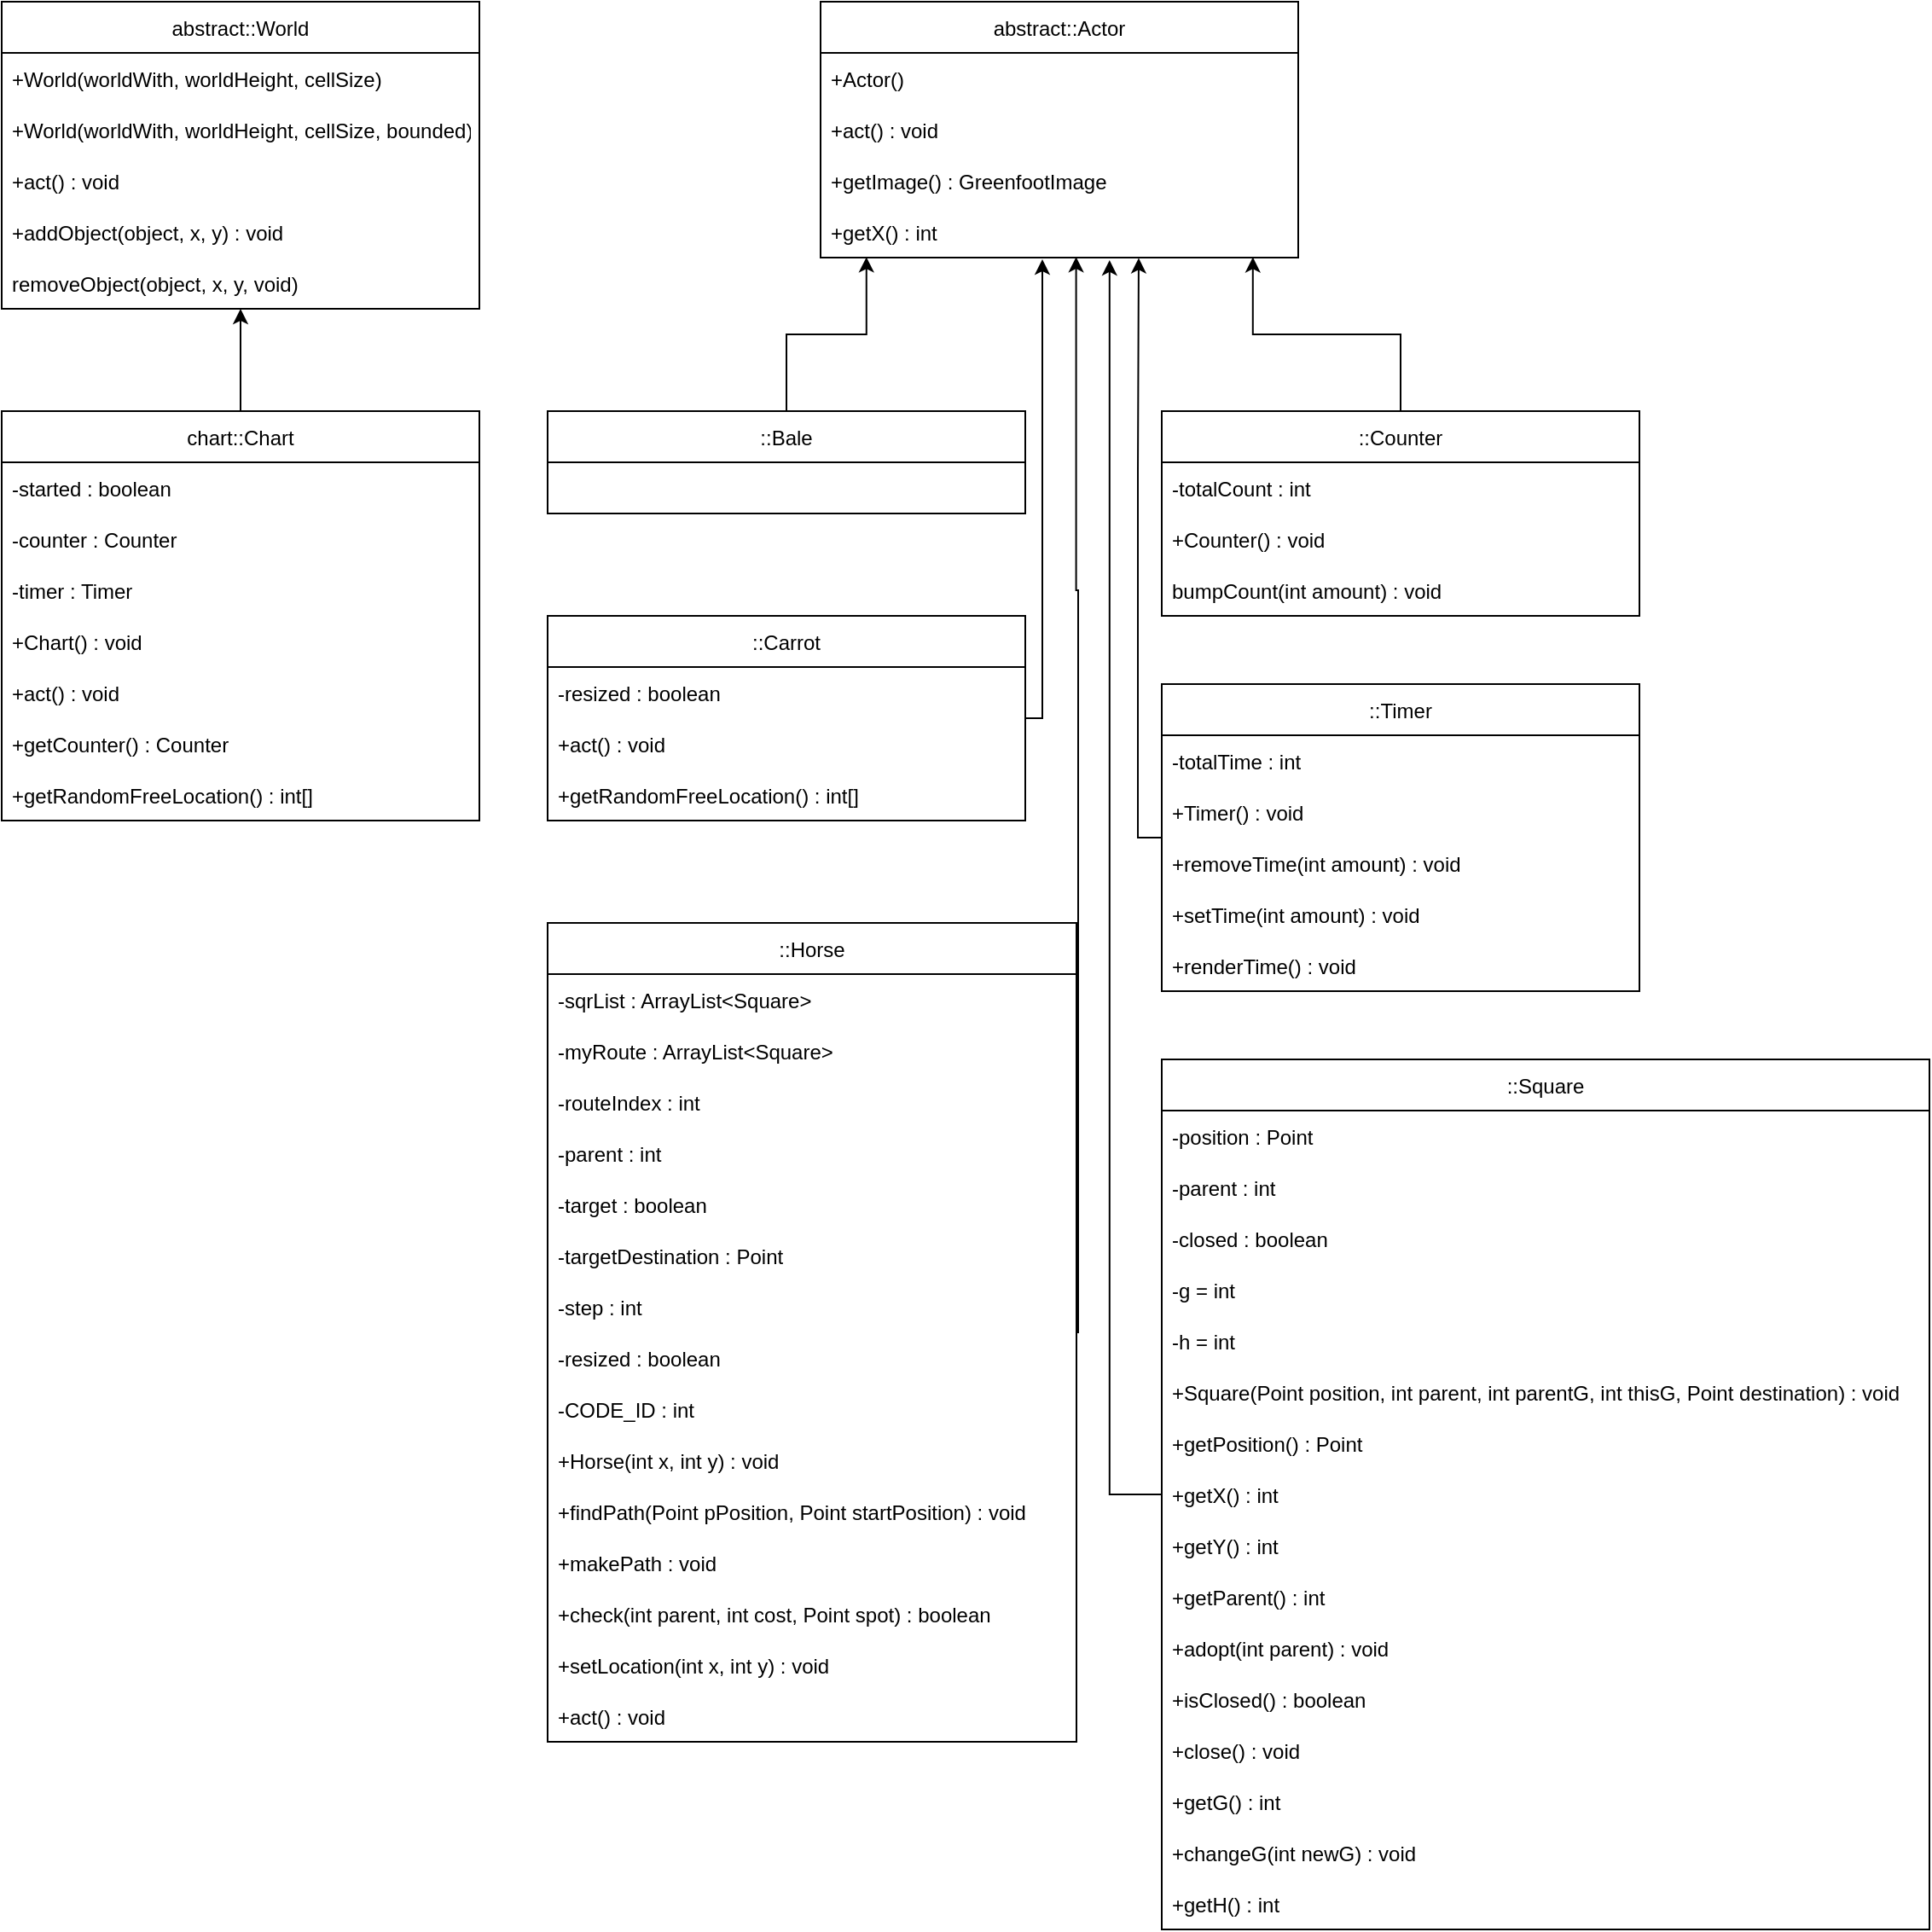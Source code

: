 <mxfile version="20.3.0" type="device"><diagram id="F1iDIai3FL7o94jOuNbl" name="Page-1"><mxGraphModel dx="1038" dy="641" grid="1" gridSize="10" guides="1" tooltips="1" connect="1" arrows="1" fold="1" page="1" pageScale="1" pageWidth="850" pageHeight="1100" math="0" shadow="0"><root><mxCell id="0"/><mxCell id="1" parent="0"/><mxCell id="ZDppkXpj8re9VdYyI6ev-3" value="abstract::World" style="swimlane;fontStyle=0;childLayout=stackLayout;horizontal=1;startSize=30;horizontalStack=0;resizeParent=1;resizeParentMax=0;resizeLast=0;collapsible=1;marginBottom=0;" parent="1" vertex="1"><mxGeometry x="40" y="40" width="280" height="180" as="geometry"/></mxCell><mxCell id="ZDppkXpj8re9VdYyI6ev-4" value="+World(worldWith, worldHeight, cellSize)" style="text;strokeColor=none;fillColor=none;align=left;verticalAlign=middle;spacingLeft=4;spacingRight=4;overflow=hidden;points=[[0,0.5],[1,0.5]];portConstraint=eastwest;rotatable=0;" parent="ZDppkXpj8re9VdYyI6ev-3" vertex="1"><mxGeometry y="30" width="280" height="30" as="geometry"/></mxCell><mxCell id="ZDppkXpj8re9VdYyI6ev-5" value="+World(worldWith, worldHeight, cellSize, bounded)" style="text;strokeColor=none;fillColor=none;align=left;verticalAlign=middle;spacingLeft=4;spacingRight=4;overflow=hidden;points=[[0,0.5],[1,0.5]];portConstraint=eastwest;rotatable=0;" parent="ZDppkXpj8re9VdYyI6ev-3" vertex="1"><mxGeometry y="60" width="280" height="30" as="geometry"/></mxCell><mxCell id="ZDppkXpj8re9VdYyI6ev-6" value="+act() : void" style="text;strokeColor=none;fillColor=none;align=left;verticalAlign=middle;spacingLeft=4;spacingRight=4;overflow=hidden;points=[[0,0.5],[1,0.5]];portConstraint=eastwest;rotatable=0;" parent="ZDppkXpj8re9VdYyI6ev-3" vertex="1"><mxGeometry y="90" width="280" height="30" as="geometry"/></mxCell><mxCell id="ZDppkXpj8re9VdYyI6ev-7" value="+addObject(object, x, y) : void" style="text;strokeColor=none;fillColor=none;align=left;verticalAlign=middle;spacingLeft=4;spacingRight=4;overflow=hidden;points=[[0,0.5],[1,0.5]];portConstraint=eastwest;rotatable=0;" parent="ZDppkXpj8re9VdYyI6ev-3" vertex="1"><mxGeometry y="120" width="280" height="30" as="geometry"/></mxCell><mxCell id="ZDppkXpj8re9VdYyI6ev-8" value="removeObject(object, x, y, void)" style="text;strokeColor=none;fillColor=none;align=left;verticalAlign=middle;spacingLeft=4;spacingRight=4;overflow=hidden;points=[[0,0.5],[1,0.5]];portConstraint=eastwest;rotatable=0;" parent="ZDppkXpj8re9VdYyI6ev-3" vertex="1"><mxGeometry y="150" width="280" height="30" as="geometry"/></mxCell><mxCell id="ZDppkXpj8re9VdYyI6ev-84" style="edgeStyle=orthogonalEdgeStyle;rounded=0;orthogonalLoop=1;jettySize=auto;html=1;" parent="1" source="ZDppkXpj8re9VdYyI6ev-10" edge="1"><mxGeometry relative="1" as="geometry"><mxPoint x="180" y="220" as="targetPoint"/><Array as="points"><mxPoint x="180" y="230"/><mxPoint x="180" y="230"/></Array></mxGeometry></mxCell><mxCell id="ZDppkXpj8re9VdYyI6ev-10" value="chart::Chart" style="swimlane;fontStyle=0;childLayout=stackLayout;horizontal=1;startSize=30;horizontalStack=0;resizeParent=1;resizeParentMax=0;resizeLast=0;collapsible=1;marginBottom=0;" parent="1" vertex="1"><mxGeometry x="40" y="280" width="280" height="240" as="geometry"/></mxCell><mxCell id="ZDppkXpj8re9VdYyI6ev-11" value="-started : boolean" style="text;strokeColor=none;fillColor=none;align=left;verticalAlign=middle;spacingLeft=4;spacingRight=4;overflow=hidden;points=[[0,0.5],[1,0.5]];portConstraint=eastwest;rotatable=0;" parent="ZDppkXpj8re9VdYyI6ev-10" vertex="1"><mxGeometry y="30" width="280" height="30" as="geometry"/></mxCell><mxCell id="ZDppkXpj8re9VdYyI6ev-12" value="-counter : Counter" style="text;strokeColor=none;fillColor=none;align=left;verticalAlign=middle;spacingLeft=4;spacingRight=4;overflow=hidden;points=[[0,0.5],[1,0.5]];portConstraint=eastwest;rotatable=0;" parent="ZDppkXpj8re9VdYyI6ev-10" vertex="1"><mxGeometry y="60" width="280" height="30" as="geometry"/></mxCell><mxCell id="ZDppkXpj8re9VdYyI6ev-13" value="-timer : Timer" style="text;strokeColor=none;fillColor=none;align=left;verticalAlign=middle;spacingLeft=4;spacingRight=4;overflow=hidden;points=[[0,0.5],[1,0.5]];portConstraint=eastwest;rotatable=0;" parent="ZDppkXpj8re9VdYyI6ev-10" vertex="1"><mxGeometry y="90" width="280" height="30" as="geometry"/></mxCell><mxCell id="ZDppkXpj8re9VdYyI6ev-14" value="+Chart() : void" style="text;strokeColor=none;fillColor=none;align=left;verticalAlign=middle;spacingLeft=4;spacingRight=4;overflow=hidden;points=[[0,0.5],[1,0.5]];portConstraint=eastwest;rotatable=0;" parent="ZDppkXpj8re9VdYyI6ev-10" vertex="1"><mxGeometry y="120" width="280" height="30" as="geometry"/></mxCell><mxCell id="ZDppkXpj8re9VdYyI6ev-15" value="+act() : void" style="text;strokeColor=none;fillColor=none;align=left;verticalAlign=middle;spacingLeft=4;spacingRight=4;overflow=hidden;points=[[0,0.5],[1,0.5]];portConstraint=eastwest;rotatable=0;" parent="ZDppkXpj8re9VdYyI6ev-10" vertex="1"><mxGeometry y="150" width="280" height="30" as="geometry"/></mxCell><mxCell id="ZDppkXpj8re9VdYyI6ev-22" value="+getCounter() : Counter" style="text;strokeColor=none;fillColor=none;align=left;verticalAlign=middle;spacingLeft=4;spacingRight=4;overflow=hidden;points=[[0,0.5],[1,0.5]];portConstraint=eastwest;rotatable=0;" parent="ZDppkXpj8re9VdYyI6ev-10" vertex="1"><mxGeometry y="180" width="280" height="30" as="geometry"/></mxCell><mxCell id="ZDppkXpj8re9VdYyI6ev-25" value="+getRandomFreeLocation() : int[]" style="text;strokeColor=none;fillColor=none;align=left;verticalAlign=middle;spacingLeft=4;spacingRight=4;overflow=hidden;points=[[0,0.5],[1,0.5]];portConstraint=eastwest;rotatable=0;" parent="ZDppkXpj8re9VdYyI6ev-10" vertex="1"><mxGeometry y="210" width="280" height="30" as="geometry"/></mxCell><mxCell id="ZDppkXpj8re9VdYyI6ev-16" value="abstract::Actor" style="swimlane;fontStyle=0;childLayout=stackLayout;horizontal=1;startSize=30;horizontalStack=0;resizeParent=1;resizeParentMax=0;resizeLast=0;collapsible=1;marginBottom=0;" parent="1" vertex="1"><mxGeometry x="520" y="40" width="280" height="150" as="geometry"/></mxCell><mxCell id="ZDppkXpj8re9VdYyI6ev-17" value="+Actor()" style="text;strokeColor=none;fillColor=none;align=left;verticalAlign=middle;spacingLeft=4;spacingRight=4;overflow=hidden;points=[[0,0.5],[1,0.5]];portConstraint=eastwest;rotatable=0;" parent="ZDppkXpj8re9VdYyI6ev-16" vertex="1"><mxGeometry y="30" width="280" height="30" as="geometry"/></mxCell><mxCell id="ZDppkXpj8re9VdYyI6ev-18" value="+act() : void" style="text;strokeColor=none;fillColor=none;align=left;verticalAlign=middle;spacingLeft=4;spacingRight=4;overflow=hidden;points=[[0,0.5],[1,0.5]];portConstraint=eastwest;rotatable=0;" parent="ZDppkXpj8re9VdYyI6ev-16" vertex="1"><mxGeometry y="60" width="280" height="30" as="geometry"/></mxCell><mxCell id="ZDppkXpj8re9VdYyI6ev-19" value="+getImage() : GreenfootImage" style="text;strokeColor=none;fillColor=none;align=left;verticalAlign=middle;spacingLeft=4;spacingRight=4;overflow=hidden;points=[[0,0.5],[1,0.5]];portConstraint=eastwest;rotatable=0;" parent="ZDppkXpj8re9VdYyI6ev-16" vertex="1"><mxGeometry y="90" width="280" height="30" as="geometry"/></mxCell><mxCell id="ZDppkXpj8re9VdYyI6ev-20" value="+getX() : int" style="text;strokeColor=none;fillColor=none;align=left;verticalAlign=middle;spacingLeft=4;spacingRight=4;overflow=hidden;points=[[0,0.5],[1,0.5]];portConstraint=eastwest;rotatable=0;" parent="ZDppkXpj8re9VdYyI6ev-16" vertex="1"><mxGeometry y="120" width="280" height="30" as="geometry"/></mxCell><mxCell id="ZDppkXpj8re9VdYyI6ev-85" style="edgeStyle=orthogonalEdgeStyle;rounded=0;orthogonalLoop=1;jettySize=auto;html=1;entryX=0.096;entryY=0.99;entryDx=0;entryDy=0;entryPerimeter=0;" parent="1" source="ZDppkXpj8re9VdYyI6ev-26" target="ZDppkXpj8re9VdYyI6ev-20" edge="1"><mxGeometry relative="1" as="geometry"/></mxCell><mxCell id="ZDppkXpj8re9VdYyI6ev-26" value="::Bale" style="swimlane;fontStyle=0;childLayout=stackLayout;horizontal=1;startSize=30;horizontalStack=0;resizeParent=1;resizeParentMax=0;resizeLast=0;collapsible=1;marginBottom=0;" parent="1" vertex="1"><mxGeometry x="360" y="280" width="280" height="60" as="geometry"/></mxCell><mxCell id="ZDppkXpj8re9VdYyI6ev-87" style="edgeStyle=orthogonalEdgeStyle;rounded=0;orthogonalLoop=1;jettySize=auto;html=1;" parent="1" source="ZDppkXpj8re9VdYyI6ev-34" edge="1"><mxGeometry relative="1" as="geometry"><mxPoint x="650" y="191" as="targetPoint"/><Array as="points"><mxPoint x="650" y="460"/><mxPoint x="650" y="191"/></Array></mxGeometry></mxCell><mxCell id="ZDppkXpj8re9VdYyI6ev-34" value="::Carrot" style="swimlane;fontStyle=0;childLayout=stackLayout;horizontal=1;startSize=30;horizontalStack=0;resizeParent=1;resizeParentMax=0;resizeLast=0;collapsible=1;marginBottom=0;" parent="1" vertex="1"><mxGeometry x="360" y="400" width="280" height="120" as="geometry"/></mxCell><mxCell id="ZDppkXpj8re9VdYyI6ev-35" value="-resized : boolean" style="text;strokeColor=none;fillColor=none;align=left;verticalAlign=middle;spacingLeft=4;spacingRight=4;overflow=hidden;points=[[0,0.5],[1,0.5]];portConstraint=eastwest;rotatable=0;" parent="ZDppkXpj8re9VdYyI6ev-34" vertex="1"><mxGeometry y="30" width="280" height="30" as="geometry"/></mxCell><mxCell id="ZDppkXpj8re9VdYyI6ev-36" value="+act() : void" style="text;strokeColor=none;fillColor=none;align=left;verticalAlign=middle;spacingLeft=4;spacingRight=4;overflow=hidden;points=[[0,0.5],[1,0.5]];portConstraint=eastwest;rotatable=0;" parent="ZDppkXpj8re9VdYyI6ev-34" vertex="1"><mxGeometry y="60" width="280" height="30" as="geometry"/></mxCell><mxCell id="ZDppkXpj8re9VdYyI6ev-38" value="+getRandomFreeLocation() : int[]" style="text;strokeColor=none;fillColor=none;align=left;verticalAlign=middle;spacingLeft=4;spacingRight=4;overflow=hidden;points=[[0,0.5],[1,0.5]];portConstraint=eastwest;rotatable=0;" parent="ZDppkXpj8re9VdYyI6ev-34" vertex="1"><mxGeometry y="90" width="280" height="30" as="geometry"/></mxCell><mxCell id="ZDppkXpj8re9VdYyI6ev-86" style="edgeStyle=orthogonalEdgeStyle;rounded=0;orthogonalLoop=1;jettySize=auto;html=1;entryX=0.905;entryY=0.99;entryDx=0;entryDy=0;entryPerimeter=0;" parent="1" source="ZDppkXpj8re9VdYyI6ev-39" target="ZDppkXpj8re9VdYyI6ev-20" edge="1"><mxGeometry relative="1" as="geometry"/></mxCell><mxCell id="ZDppkXpj8re9VdYyI6ev-39" value="::Counter" style="swimlane;fontStyle=0;childLayout=stackLayout;horizontal=1;startSize=30;horizontalStack=0;resizeParent=1;resizeParentMax=0;resizeLast=0;collapsible=1;marginBottom=0;" parent="1" vertex="1"><mxGeometry x="720" y="280" width="280" height="120" as="geometry"/></mxCell><mxCell id="ZDppkXpj8re9VdYyI6ev-40" value="-totalCount : int" style="text;strokeColor=none;fillColor=none;align=left;verticalAlign=middle;spacingLeft=4;spacingRight=4;overflow=hidden;points=[[0,0.5],[1,0.5]];portConstraint=eastwest;rotatable=0;" parent="ZDppkXpj8re9VdYyI6ev-39" vertex="1"><mxGeometry y="30" width="280" height="30" as="geometry"/></mxCell><mxCell id="ZDppkXpj8re9VdYyI6ev-41" value="+Counter() : void" style="text;strokeColor=none;fillColor=none;align=left;verticalAlign=middle;spacingLeft=4;spacingRight=4;overflow=hidden;points=[[0,0.5],[1,0.5]];portConstraint=eastwest;rotatable=0;" parent="ZDppkXpj8re9VdYyI6ev-39" vertex="1"><mxGeometry y="60" width="280" height="30" as="geometry"/></mxCell><mxCell id="ZDppkXpj8re9VdYyI6ev-42" value="bumpCount(int amount) : void" style="text;strokeColor=none;fillColor=none;align=left;verticalAlign=middle;spacingLeft=4;spacingRight=4;overflow=hidden;points=[[0,0.5],[1,0.5]];portConstraint=eastwest;rotatable=0;" parent="ZDppkXpj8re9VdYyI6ev-39" vertex="1"><mxGeometry y="90" width="280" height="30" as="geometry"/></mxCell><mxCell id="ZDppkXpj8re9VdYyI6ev-89" style="edgeStyle=orthogonalEdgeStyle;rounded=0;orthogonalLoop=1;jettySize=auto;html=1;entryX=0.666;entryY=1.008;entryDx=0;entryDy=0;entryPerimeter=0;" parent="1" source="ZDppkXpj8re9VdYyI6ev-43" target="ZDppkXpj8re9VdYyI6ev-20" edge="1"><mxGeometry relative="1" as="geometry"><Array as="points"><mxPoint x="706" y="530"/><mxPoint x="706" y="315"/></Array></mxGeometry></mxCell><mxCell id="ZDppkXpj8re9VdYyI6ev-43" value="::Timer" style="swimlane;fontStyle=0;childLayout=stackLayout;horizontal=1;startSize=30;horizontalStack=0;resizeParent=1;resizeParentMax=0;resizeLast=0;collapsible=1;marginBottom=0;" parent="1" vertex="1"><mxGeometry x="720" y="440" width="280" height="180" as="geometry"/></mxCell><mxCell id="ZDppkXpj8re9VdYyI6ev-44" value="-totalTime : int" style="text;strokeColor=none;fillColor=none;align=left;verticalAlign=middle;spacingLeft=4;spacingRight=4;overflow=hidden;points=[[0,0.5],[1,0.5]];portConstraint=eastwest;rotatable=0;" parent="ZDppkXpj8re9VdYyI6ev-43" vertex="1"><mxGeometry y="30" width="280" height="30" as="geometry"/></mxCell><mxCell id="ZDppkXpj8re9VdYyI6ev-45" value="+Timer() : void" style="text;strokeColor=none;fillColor=none;align=left;verticalAlign=middle;spacingLeft=4;spacingRight=4;overflow=hidden;points=[[0,0.5],[1,0.5]];portConstraint=eastwest;rotatable=0;" parent="ZDppkXpj8re9VdYyI6ev-43" vertex="1"><mxGeometry y="60" width="280" height="30" as="geometry"/></mxCell><mxCell id="ZDppkXpj8re9VdYyI6ev-46" value="+removeTime(int amount) : void" style="text;strokeColor=none;fillColor=none;align=left;verticalAlign=middle;spacingLeft=4;spacingRight=4;overflow=hidden;points=[[0,0.5],[1,0.5]];portConstraint=eastwest;rotatable=0;" parent="ZDppkXpj8re9VdYyI6ev-43" vertex="1"><mxGeometry y="90" width="280" height="30" as="geometry"/></mxCell><mxCell id="ZDppkXpj8re9VdYyI6ev-48" value="+setTime(int amount) : void" style="text;strokeColor=none;fillColor=none;align=left;verticalAlign=middle;spacingLeft=4;spacingRight=4;overflow=hidden;points=[[0,0.5],[1,0.5]];portConstraint=eastwest;rotatable=0;" parent="ZDppkXpj8re9VdYyI6ev-43" vertex="1"><mxGeometry y="120" width="280" height="30" as="geometry"/></mxCell><mxCell id="ZDppkXpj8re9VdYyI6ev-47" value="+renderTime() : void" style="text;strokeColor=none;fillColor=none;align=left;verticalAlign=middle;spacingLeft=4;spacingRight=4;overflow=hidden;points=[[0,0.5],[1,0.5]];portConstraint=eastwest;rotatable=0;" parent="ZDppkXpj8re9VdYyI6ev-43" vertex="1"><mxGeometry y="150" width="280" height="30" as="geometry"/></mxCell><mxCell id="ZDppkXpj8re9VdYyI6ev-88" style="edgeStyle=orthogonalEdgeStyle;rounded=0;orthogonalLoop=1;jettySize=auto;html=1;entryX=0.535;entryY=0.987;entryDx=0;entryDy=0;entryPerimeter=0;" parent="1" source="ZDppkXpj8re9VdYyI6ev-49" target="ZDppkXpj8re9VdYyI6ev-20" edge="1"><mxGeometry relative="1" as="geometry"><Array as="points"><mxPoint x="671" y="820"/><mxPoint x="671" y="385"/><mxPoint x="670" y="385"/></Array></mxGeometry></mxCell><mxCell id="ZDppkXpj8re9VdYyI6ev-49" value="::Horse" style="swimlane;fontStyle=0;childLayout=stackLayout;horizontal=1;startSize=30;horizontalStack=0;resizeParent=1;resizeParentMax=0;resizeLast=0;collapsible=1;marginBottom=0;" parent="1" vertex="1"><mxGeometry x="360" y="580" width="310" height="480" as="geometry"/></mxCell><mxCell id="ZDppkXpj8re9VdYyI6ev-50" value="-sqrList : ArrayList&lt;Square&gt;" style="text;strokeColor=none;fillColor=none;align=left;verticalAlign=middle;spacingLeft=4;spacingRight=4;overflow=hidden;points=[[0,0.5],[1,0.5]];portConstraint=eastwest;rotatable=0;" parent="ZDppkXpj8re9VdYyI6ev-49" vertex="1"><mxGeometry y="30" width="310" height="30" as="geometry"/></mxCell><mxCell id="ZDppkXpj8re9VdYyI6ev-53" value="-myRoute : ArrayList&lt;Square&gt;" style="text;strokeColor=none;fillColor=none;align=left;verticalAlign=middle;spacingLeft=4;spacingRight=4;overflow=hidden;points=[[0,0.5],[1,0.5]];portConstraint=eastwest;rotatable=0;" parent="ZDppkXpj8re9VdYyI6ev-49" vertex="1"><mxGeometry y="60" width="310" height="30" as="geometry"/></mxCell><mxCell id="ZDppkXpj8re9VdYyI6ev-51" value="-routeIndex : int" style="text;strokeColor=none;fillColor=none;align=left;verticalAlign=middle;spacingLeft=4;spacingRight=4;overflow=hidden;points=[[0,0.5],[1,0.5]];portConstraint=eastwest;rotatable=0;" parent="ZDppkXpj8re9VdYyI6ev-49" vertex="1"><mxGeometry y="90" width="310" height="30" as="geometry"/></mxCell><mxCell id="ZDppkXpj8re9VdYyI6ev-54" value="-parent : int" style="text;strokeColor=none;fillColor=none;align=left;verticalAlign=middle;spacingLeft=4;spacingRight=4;overflow=hidden;points=[[0,0.5],[1,0.5]];portConstraint=eastwest;rotatable=0;" parent="ZDppkXpj8re9VdYyI6ev-49" vertex="1"><mxGeometry y="120" width="310" height="30" as="geometry"/></mxCell><mxCell id="ZDppkXpj8re9VdYyI6ev-56" value="-target : boolean" style="text;strokeColor=none;fillColor=none;align=left;verticalAlign=middle;spacingLeft=4;spacingRight=4;overflow=hidden;points=[[0,0.5],[1,0.5]];portConstraint=eastwest;rotatable=0;" parent="ZDppkXpj8re9VdYyI6ev-49" vertex="1"><mxGeometry y="150" width="310" height="30" as="geometry"/></mxCell><mxCell id="ZDppkXpj8re9VdYyI6ev-59" value="-targetDestination : Point" style="text;strokeColor=none;fillColor=none;align=left;verticalAlign=middle;spacingLeft=4;spacingRight=4;overflow=hidden;points=[[0,0.5],[1,0.5]];portConstraint=eastwest;rotatable=0;" parent="ZDppkXpj8re9VdYyI6ev-49" vertex="1"><mxGeometry y="180" width="310" height="30" as="geometry"/></mxCell><mxCell id="ZDppkXpj8re9VdYyI6ev-58" value="-step : int" style="text;strokeColor=none;fillColor=none;align=left;verticalAlign=middle;spacingLeft=4;spacingRight=4;overflow=hidden;points=[[0,0.5],[1,0.5]];portConstraint=eastwest;rotatable=0;" parent="ZDppkXpj8re9VdYyI6ev-49" vertex="1"><mxGeometry y="210" width="310" height="30" as="geometry"/></mxCell><mxCell id="ZDppkXpj8re9VdYyI6ev-57" value="-resized : boolean" style="text;strokeColor=none;fillColor=none;align=left;verticalAlign=middle;spacingLeft=4;spacingRight=4;overflow=hidden;points=[[0,0.5],[1,0.5]];portConstraint=eastwest;rotatable=0;" parent="ZDppkXpj8re9VdYyI6ev-49" vertex="1"><mxGeometry y="240" width="310" height="30" as="geometry"/></mxCell><mxCell id="ZDppkXpj8re9VdYyI6ev-55" value="-CODE_ID : int" style="text;strokeColor=none;fillColor=none;align=left;verticalAlign=middle;spacingLeft=4;spacingRight=4;overflow=hidden;points=[[0,0.5],[1,0.5]];portConstraint=eastwest;rotatable=0;" parent="ZDppkXpj8re9VdYyI6ev-49" vertex="1"><mxGeometry y="270" width="310" height="30" as="geometry"/></mxCell><mxCell id="ZDppkXpj8re9VdYyI6ev-52" value="+Horse(int x, int y) : void" style="text;strokeColor=none;fillColor=none;align=left;verticalAlign=middle;spacingLeft=4;spacingRight=4;overflow=hidden;points=[[0,0.5],[1,0.5]];portConstraint=eastwest;rotatable=0;" parent="ZDppkXpj8re9VdYyI6ev-49" vertex="1"><mxGeometry y="300" width="310" height="30" as="geometry"/></mxCell><mxCell id="ZDppkXpj8re9VdYyI6ev-63" value="+findPath(Point pPosition, Point startPosition) : void" style="text;strokeColor=none;fillColor=none;align=left;verticalAlign=middle;spacingLeft=4;spacingRight=4;overflow=hidden;points=[[0,0.5],[1,0.5]];portConstraint=eastwest;rotatable=0;" parent="ZDppkXpj8re9VdYyI6ev-49" vertex="1"><mxGeometry y="330" width="310" height="30" as="geometry"/></mxCell><mxCell id="ZDppkXpj8re9VdYyI6ev-62" value="+makePath : void" style="text;strokeColor=none;fillColor=none;align=left;verticalAlign=middle;spacingLeft=4;spacingRight=4;overflow=hidden;points=[[0,0.5],[1,0.5]];portConstraint=eastwest;rotatable=0;" parent="ZDppkXpj8re9VdYyI6ev-49" vertex="1"><mxGeometry y="360" width="310" height="30" as="geometry"/></mxCell><mxCell id="ZDppkXpj8re9VdYyI6ev-61" value="+check(int parent, int cost, Point spot) : boolean" style="text;strokeColor=none;fillColor=none;align=left;verticalAlign=middle;spacingLeft=4;spacingRight=4;overflow=hidden;points=[[0,0.5],[1,0.5]];portConstraint=eastwest;rotatable=0;" parent="ZDppkXpj8re9VdYyI6ev-49" vertex="1"><mxGeometry y="390" width="310" height="30" as="geometry"/></mxCell><mxCell id="ZDppkXpj8re9VdYyI6ev-60" value="+setLocation(int x, int y) : void" style="text;strokeColor=none;fillColor=none;align=left;verticalAlign=middle;spacingLeft=4;spacingRight=4;overflow=hidden;points=[[0,0.5],[1,0.5]];portConstraint=eastwest;rotatable=0;" parent="ZDppkXpj8re9VdYyI6ev-49" vertex="1"><mxGeometry y="420" width="310" height="30" as="geometry"/></mxCell><mxCell id="ZDppkXpj8re9VdYyI6ev-65" value="+act() : void" style="text;strokeColor=none;fillColor=none;align=left;verticalAlign=middle;spacingLeft=4;spacingRight=4;overflow=hidden;points=[[0,0.5],[1,0.5]];portConstraint=eastwest;rotatable=0;" parent="ZDppkXpj8re9VdYyI6ev-49" vertex="1"><mxGeometry y="450" width="310" height="30" as="geometry"/></mxCell><mxCell id="ZDppkXpj8re9VdYyI6ev-90" style="edgeStyle=orthogonalEdgeStyle;rounded=0;orthogonalLoop=1;jettySize=auto;html=1;entryX=0.605;entryY=1.049;entryDx=0;entryDy=0;entryPerimeter=0;" parent="1" source="ZDppkXpj8re9VdYyI6ev-67" target="ZDppkXpj8re9VdYyI6ev-20" edge="1"><mxGeometry relative="1" as="geometry"><mxPoint x="690" y="200" as="targetPoint"/><Array as="points"><mxPoint x="689" y="915"/></Array></mxGeometry></mxCell><mxCell id="ZDppkXpj8re9VdYyI6ev-67" value="::Square" style="swimlane;fontStyle=0;childLayout=stackLayout;horizontal=1;startSize=30;horizontalStack=0;resizeParent=1;resizeParentMax=0;resizeLast=0;collapsible=1;marginBottom=0;" parent="1" vertex="1"><mxGeometry x="720" y="660" width="450" height="510" as="geometry"/></mxCell><mxCell id="ZDppkXpj8re9VdYyI6ev-68" value="-position : Point" style="text;strokeColor=none;fillColor=none;align=left;verticalAlign=middle;spacingLeft=4;spacingRight=4;overflow=hidden;points=[[0,0.5],[1,0.5]];portConstraint=eastwest;rotatable=0;" parent="ZDppkXpj8re9VdYyI6ev-67" vertex="1"><mxGeometry y="30" width="450" height="30" as="geometry"/></mxCell><mxCell id="ZDppkXpj8re9VdYyI6ev-69" value="-parent : int" style="text;strokeColor=none;fillColor=none;align=left;verticalAlign=middle;spacingLeft=4;spacingRight=4;overflow=hidden;points=[[0,0.5],[1,0.5]];portConstraint=eastwest;rotatable=0;" parent="ZDppkXpj8re9VdYyI6ev-67" vertex="1"><mxGeometry y="60" width="450" height="30" as="geometry"/></mxCell><mxCell id="ZDppkXpj8re9VdYyI6ev-70" value="-closed : boolean" style="text;strokeColor=none;fillColor=none;align=left;verticalAlign=middle;spacingLeft=4;spacingRight=4;overflow=hidden;points=[[0,0.5],[1,0.5]];portConstraint=eastwest;rotatable=0;" parent="ZDppkXpj8re9VdYyI6ev-67" vertex="1"><mxGeometry y="90" width="450" height="30" as="geometry"/></mxCell><mxCell id="ZDppkXpj8re9VdYyI6ev-71" value="-g = int" style="text;strokeColor=none;fillColor=none;align=left;verticalAlign=middle;spacingLeft=4;spacingRight=4;overflow=hidden;points=[[0,0.5],[1,0.5]];portConstraint=eastwest;rotatable=0;" parent="ZDppkXpj8re9VdYyI6ev-67" vertex="1"><mxGeometry y="120" width="450" height="30" as="geometry"/></mxCell><mxCell id="ZDppkXpj8re9VdYyI6ev-72" value="-h = int" style="text;strokeColor=none;fillColor=none;align=left;verticalAlign=middle;spacingLeft=4;spacingRight=4;overflow=hidden;points=[[0,0.5],[1,0.5]];portConstraint=eastwest;rotatable=0;" parent="ZDppkXpj8re9VdYyI6ev-67" vertex="1"><mxGeometry y="150" width="450" height="30" as="geometry"/></mxCell><mxCell id="ZDppkXpj8re9VdYyI6ev-73" value="+Square(Point position, int parent, int parentG, int thisG, Point destination) : void" style="text;strokeColor=none;fillColor=none;align=left;verticalAlign=middle;spacingLeft=4;spacingRight=4;overflow=hidden;points=[[0,0.5],[1,0.5]];portConstraint=eastwest;rotatable=0;" parent="ZDppkXpj8re9VdYyI6ev-67" vertex="1"><mxGeometry y="180" width="450" height="30" as="geometry"/></mxCell><mxCell id="ZDppkXpj8re9VdYyI6ev-74" value="+getPosition() : Point" style="text;strokeColor=none;fillColor=none;align=left;verticalAlign=middle;spacingLeft=4;spacingRight=4;overflow=hidden;points=[[0,0.5],[1,0.5]];portConstraint=eastwest;rotatable=0;" parent="ZDppkXpj8re9VdYyI6ev-67" vertex="1"><mxGeometry y="210" width="450" height="30" as="geometry"/></mxCell><mxCell id="ZDppkXpj8re9VdYyI6ev-75" value="+getX() : int" style="text;strokeColor=none;fillColor=none;align=left;verticalAlign=middle;spacingLeft=4;spacingRight=4;overflow=hidden;points=[[0,0.5],[1,0.5]];portConstraint=eastwest;rotatable=0;" parent="ZDppkXpj8re9VdYyI6ev-67" vertex="1"><mxGeometry y="240" width="450" height="30" as="geometry"/></mxCell><mxCell id="ZDppkXpj8re9VdYyI6ev-76" value="+getY() : int" style="text;strokeColor=none;fillColor=none;align=left;verticalAlign=middle;spacingLeft=4;spacingRight=4;overflow=hidden;points=[[0,0.5],[1,0.5]];portConstraint=eastwest;rotatable=0;" parent="ZDppkXpj8re9VdYyI6ev-67" vertex="1"><mxGeometry y="270" width="450" height="30" as="geometry"/></mxCell><mxCell id="ZDppkXpj8re9VdYyI6ev-77" value="+getParent() : int" style="text;strokeColor=none;fillColor=none;align=left;verticalAlign=middle;spacingLeft=4;spacingRight=4;overflow=hidden;points=[[0,0.5],[1,0.5]];portConstraint=eastwest;rotatable=0;" parent="ZDppkXpj8re9VdYyI6ev-67" vertex="1"><mxGeometry y="300" width="450" height="30" as="geometry"/></mxCell><mxCell id="ZDppkXpj8re9VdYyI6ev-78" value="+adopt(int parent) : void" style="text;strokeColor=none;fillColor=none;align=left;verticalAlign=middle;spacingLeft=4;spacingRight=4;overflow=hidden;points=[[0,0.5],[1,0.5]];portConstraint=eastwest;rotatable=0;" parent="ZDppkXpj8re9VdYyI6ev-67" vertex="1"><mxGeometry y="330" width="450" height="30" as="geometry"/></mxCell><mxCell id="ZDppkXpj8re9VdYyI6ev-79" value="+isClosed() : boolean" style="text;strokeColor=none;fillColor=none;align=left;verticalAlign=middle;spacingLeft=4;spacingRight=4;overflow=hidden;points=[[0,0.5],[1,0.5]];portConstraint=eastwest;rotatable=0;" parent="ZDppkXpj8re9VdYyI6ev-67" vertex="1"><mxGeometry y="360" width="450" height="30" as="geometry"/></mxCell><mxCell id="ZDppkXpj8re9VdYyI6ev-80" value="+close() : void" style="text;strokeColor=none;fillColor=none;align=left;verticalAlign=middle;spacingLeft=4;spacingRight=4;overflow=hidden;points=[[0,0.5],[1,0.5]];portConstraint=eastwest;rotatable=0;" parent="ZDppkXpj8re9VdYyI6ev-67" vertex="1"><mxGeometry y="390" width="450" height="30" as="geometry"/></mxCell><mxCell id="ZDppkXpj8re9VdYyI6ev-81" value="+getG() : int" style="text;strokeColor=none;fillColor=none;align=left;verticalAlign=middle;spacingLeft=4;spacingRight=4;overflow=hidden;points=[[0,0.5],[1,0.5]];portConstraint=eastwest;rotatable=0;" parent="ZDppkXpj8re9VdYyI6ev-67" vertex="1"><mxGeometry y="420" width="450" height="30" as="geometry"/></mxCell><mxCell id="ZDppkXpj8re9VdYyI6ev-83" value="+changeG(int newG) : void" style="text;strokeColor=none;fillColor=none;align=left;verticalAlign=middle;spacingLeft=4;spacingRight=4;overflow=hidden;points=[[0,0.5],[1,0.5]];portConstraint=eastwest;rotatable=0;" parent="ZDppkXpj8re9VdYyI6ev-67" vertex="1"><mxGeometry y="450" width="450" height="30" as="geometry"/></mxCell><mxCell id="ZDppkXpj8re9VdYyI6ev-82" value="+getH() : int" style="text;strokeColor=none;fillColor=none;align=left;verticalAlign=middle;spacingLeft=4;spacingRight=4;overflow=hidden;points=[[0,0.5],[1,0.5]];portConstraint=eastwest;rotatable=0;" parent="ZDppkXpj8re9VdYyI6ev-67" vertex="1"><mxGeometry y="480" width="450" height="30" as="geometry"/></mxCell></root></mxGraphModel></diagram></mxfile>